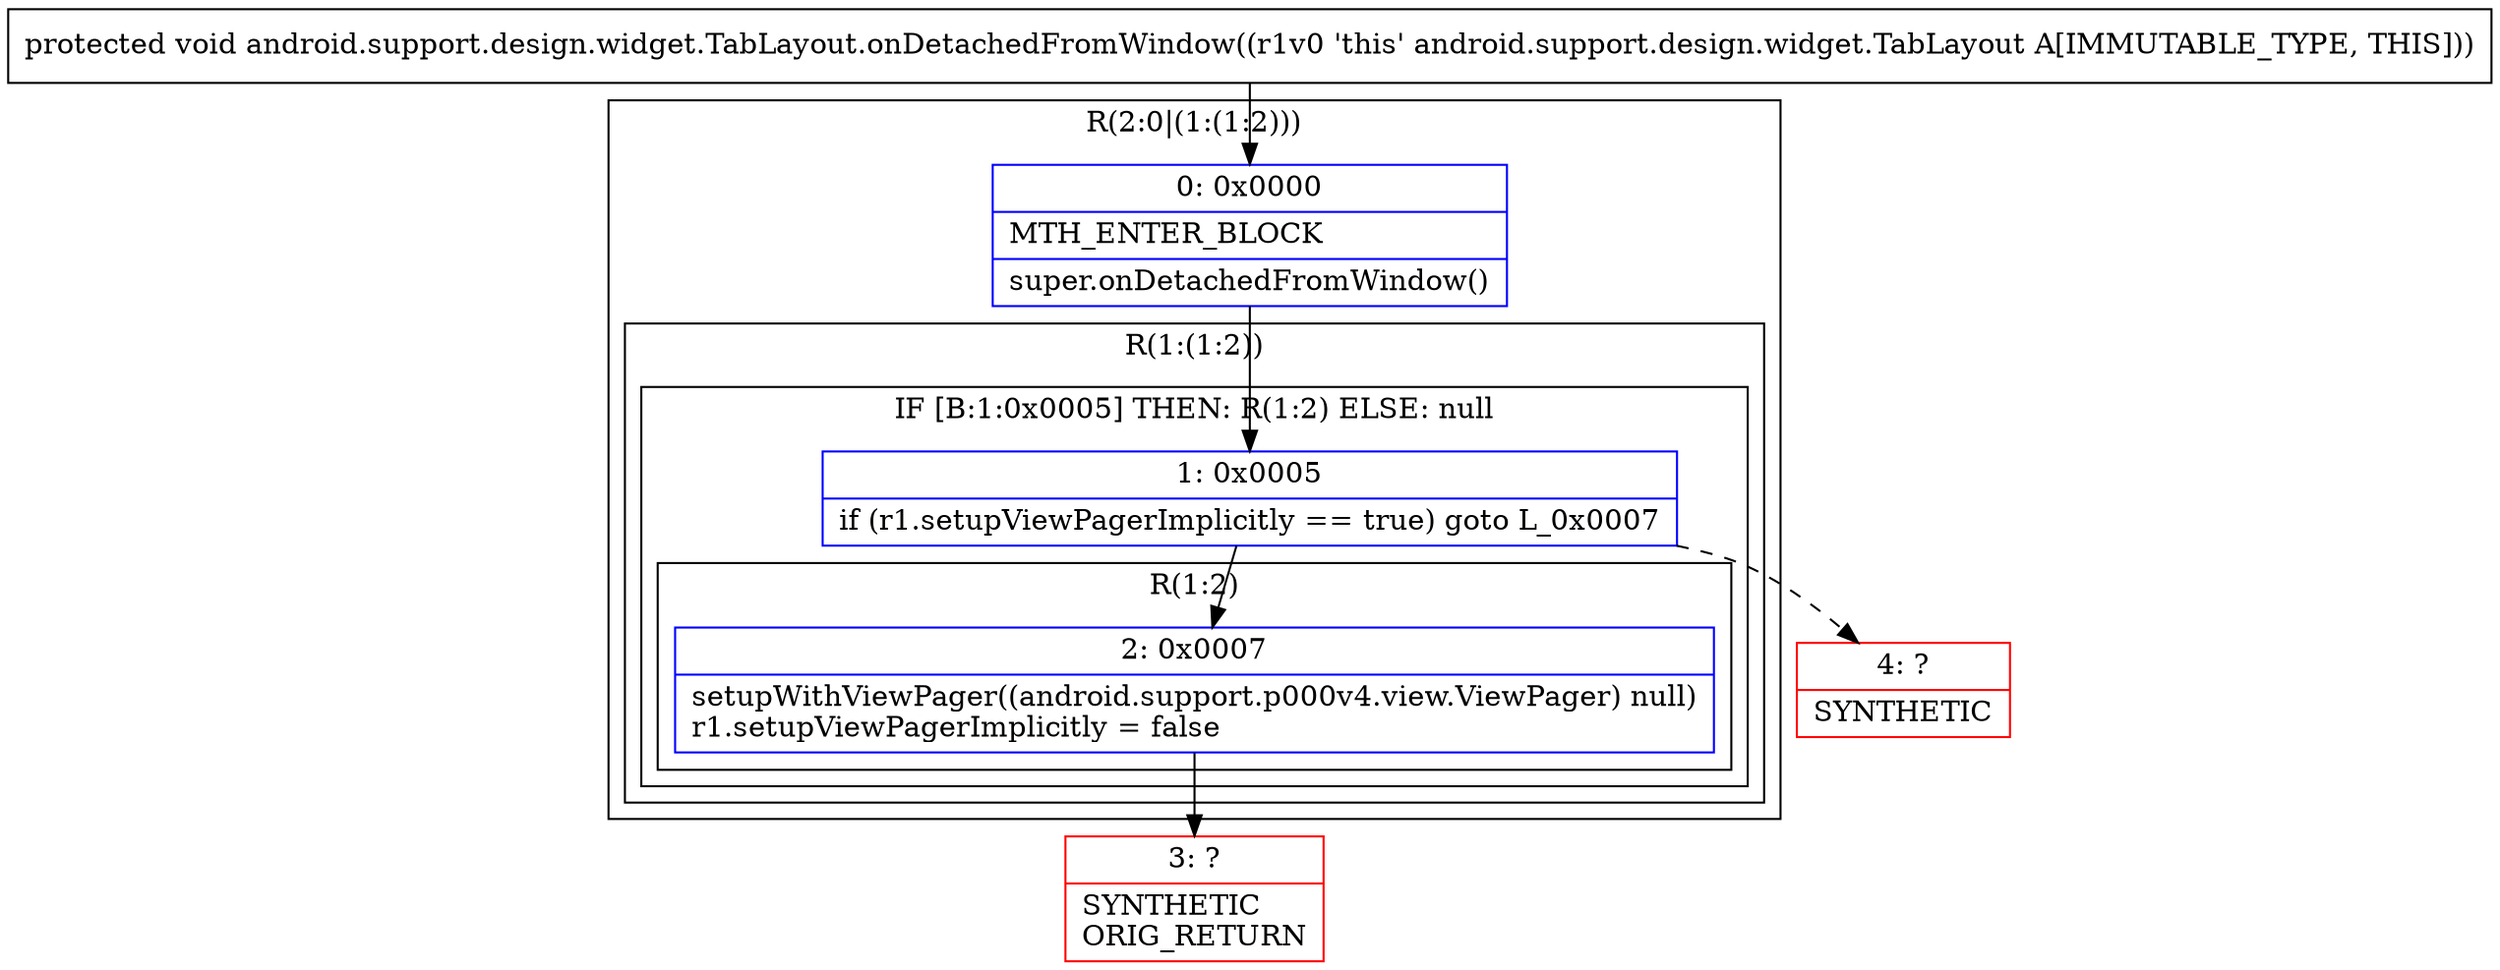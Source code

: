 digraph "CFG forandroid.support.design.widget.TabLayout.onDetachedFromWindow()V" {
subgraph cluster_Region_1109381310 {
label = "R(2:0|(1:(1:2)))";
node [shape=record,color=blue];
Node_0 [shape=record,label="{0\:\ 0x0000|MTH_ENTER_BLOCK\l|super.onDetachedFromWindow()\l}"];
subgraph cluster_Region_1473582104 {
label = "R(1:(1:2))";
node [shape=record,color=blue];
subgraph cluster_IfRegion_1777002068 {
label = "IF [B:1:0x0005] THEN: R(1:2) ELSE: null";
node [shape=record,color=blue];
Node_1 [shape=record,label="{1\:\ 0x0005|if (r1.setupViewPagerImplicitly == true) goto L_0x0007\l}"];
subgraph cluster_Region_1207192068 {
label = "R(1:2)";
node [shape=record,color=blue];
Node_2 [shape=record,label="{2\:\ 0x0007|setupWithViewPager((android.support.p000v4.view.ViewPager) null)\lr1.setupViewPagerImplicitly = false\l}"];
}
}
}
}
Node_3 [shape=record,color=red,label="{3\:\ ?|SYNTHETIC\lORIG_RETURN\l}"];
Node_4 [shape=record,color=red,label="{4\:\ ?|SYNTHETIC\l}"];
MethodNode[shape=record,label="{protected void android.support.design.widget.TabLayout.onDetachedFromWindow((r1v0 'this' android.support.design.widget.TabLayout A[IMMUTABLE_TYPE, THIS])) }"];
MethodNode -> Node_0;
Node_0 -> Node_1;
Node_1 -> Node_2;
Node_1 -> Node_4[style=dashed];
Node_2 -> Node_3;
}

